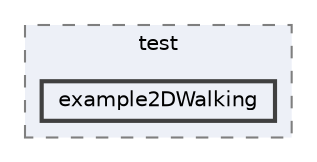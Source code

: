 digraph "C:/dev/MocoExtendProblem/test/example2DWalking"
{
 // LATEX_PDF_SIZE
  bgcolor="transparent";
  edge [fontname=Helvetica,fontsize=10,labelfontname=Helvetica,labelfontsize=10];
  node [fontname=Helvetica,fontsize=10,shape=box,height=0.2,width=0.4];
  compound=true
  subgraph clusterdir_a1a47481855729183c52624521dc5dc7 {
    graph [ bgcolor="#edf0f7", pencolor="grey50", label="test", fontname=Helvetica,fontsize=10 style="filled,dashed", URL="dir_a1a47481855729183c52624521dc5dc7.html",tooltip=""]
  dir_b84f6d9e482740d85e5f0521e0f0c93d [label="example2DWalking", fillcolor="#edf0f7", color="grey25", style="filled,bold", URL="dir_b84f6d9e482740d85e5f0521e0f0c93d.html",tooltip=""];
  }
}
